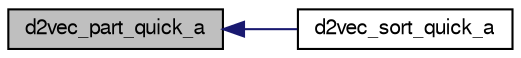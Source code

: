 digraph "d2vec_part_quick_a"
{
  bgcolor="transparent";
  edge [fontname="FreeSans",fontsize="10",labelfontname="FreeSans",labelfontsize="10"];
  node [fontname="FreeSans",fontsize="10",shape=record];
  rankdir="LR";
  Node70 [label="d2vec_part_quick_a",height=0.2,width=0.4,color="black", fillcolor="grey75", style="filled", fontcolor="black"];
  Node70 -> Node71 [dir="back",color="midnightblue",fontsize="10",style="solid",fontname="FreeSans"];
  Node71 [label="d2vec_sort_quick_a",height=0.2,width=0.4,color="black",URL="$a08249.html#a791ce11343163d815b4e354073e3a59b"];
}

